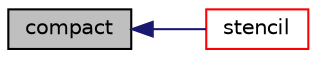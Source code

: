 digraph "compact"
{
  bgcolor="transparent";
  edge [fontname="Helvetica",fontsize="10",labelfontname="Helvetica",labelfontsize="10"];
  node [fontname="Helvetica",fontsize="10",shape=record];
  rankdir="LR";
  Node1 [label="compact",height=0.2,width=0.4,color="black", fillcolor="grey75", style="filled", fontcolor="black"];
  Node1 -> Node2 [dir="back",color="midnightblue",fontsize="10",style="solid",fontname="Helvetica"];
  Node2 [label="stencil",height=0.2,width=0.4,color="red",URL="$a00696.html#af77a68b26ffa11db646582041c25e692",tooltip="Return reference to the stencil. "];
}
